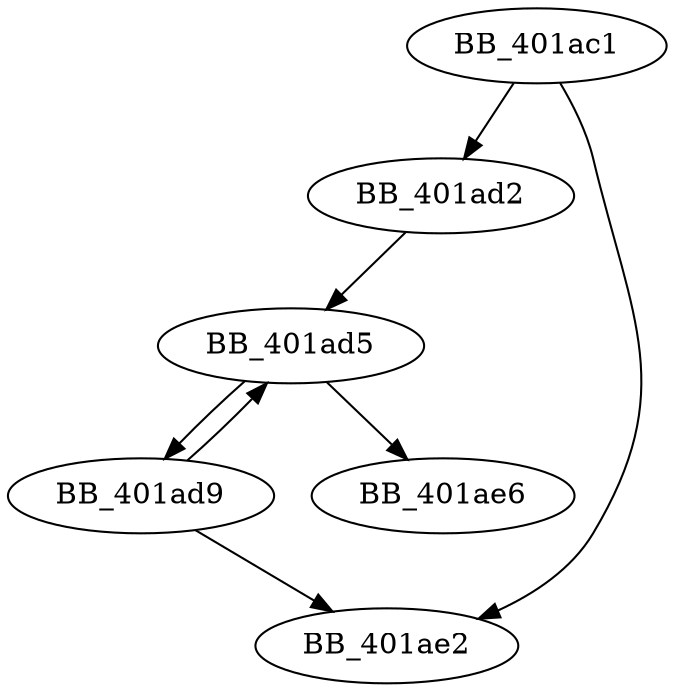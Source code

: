 DiGraph sub_401AC1{
BB_401ac1->BB_401ad2
BB_401ac1->BB_401ae2
BB_401ad2->BB_401ad5
BB_401ad5->BB_401ad9
BB_401ad5->BB_401ae6
BB_401ad9->BB_401ad5
BB_401ad9->BB_401ae2
}
